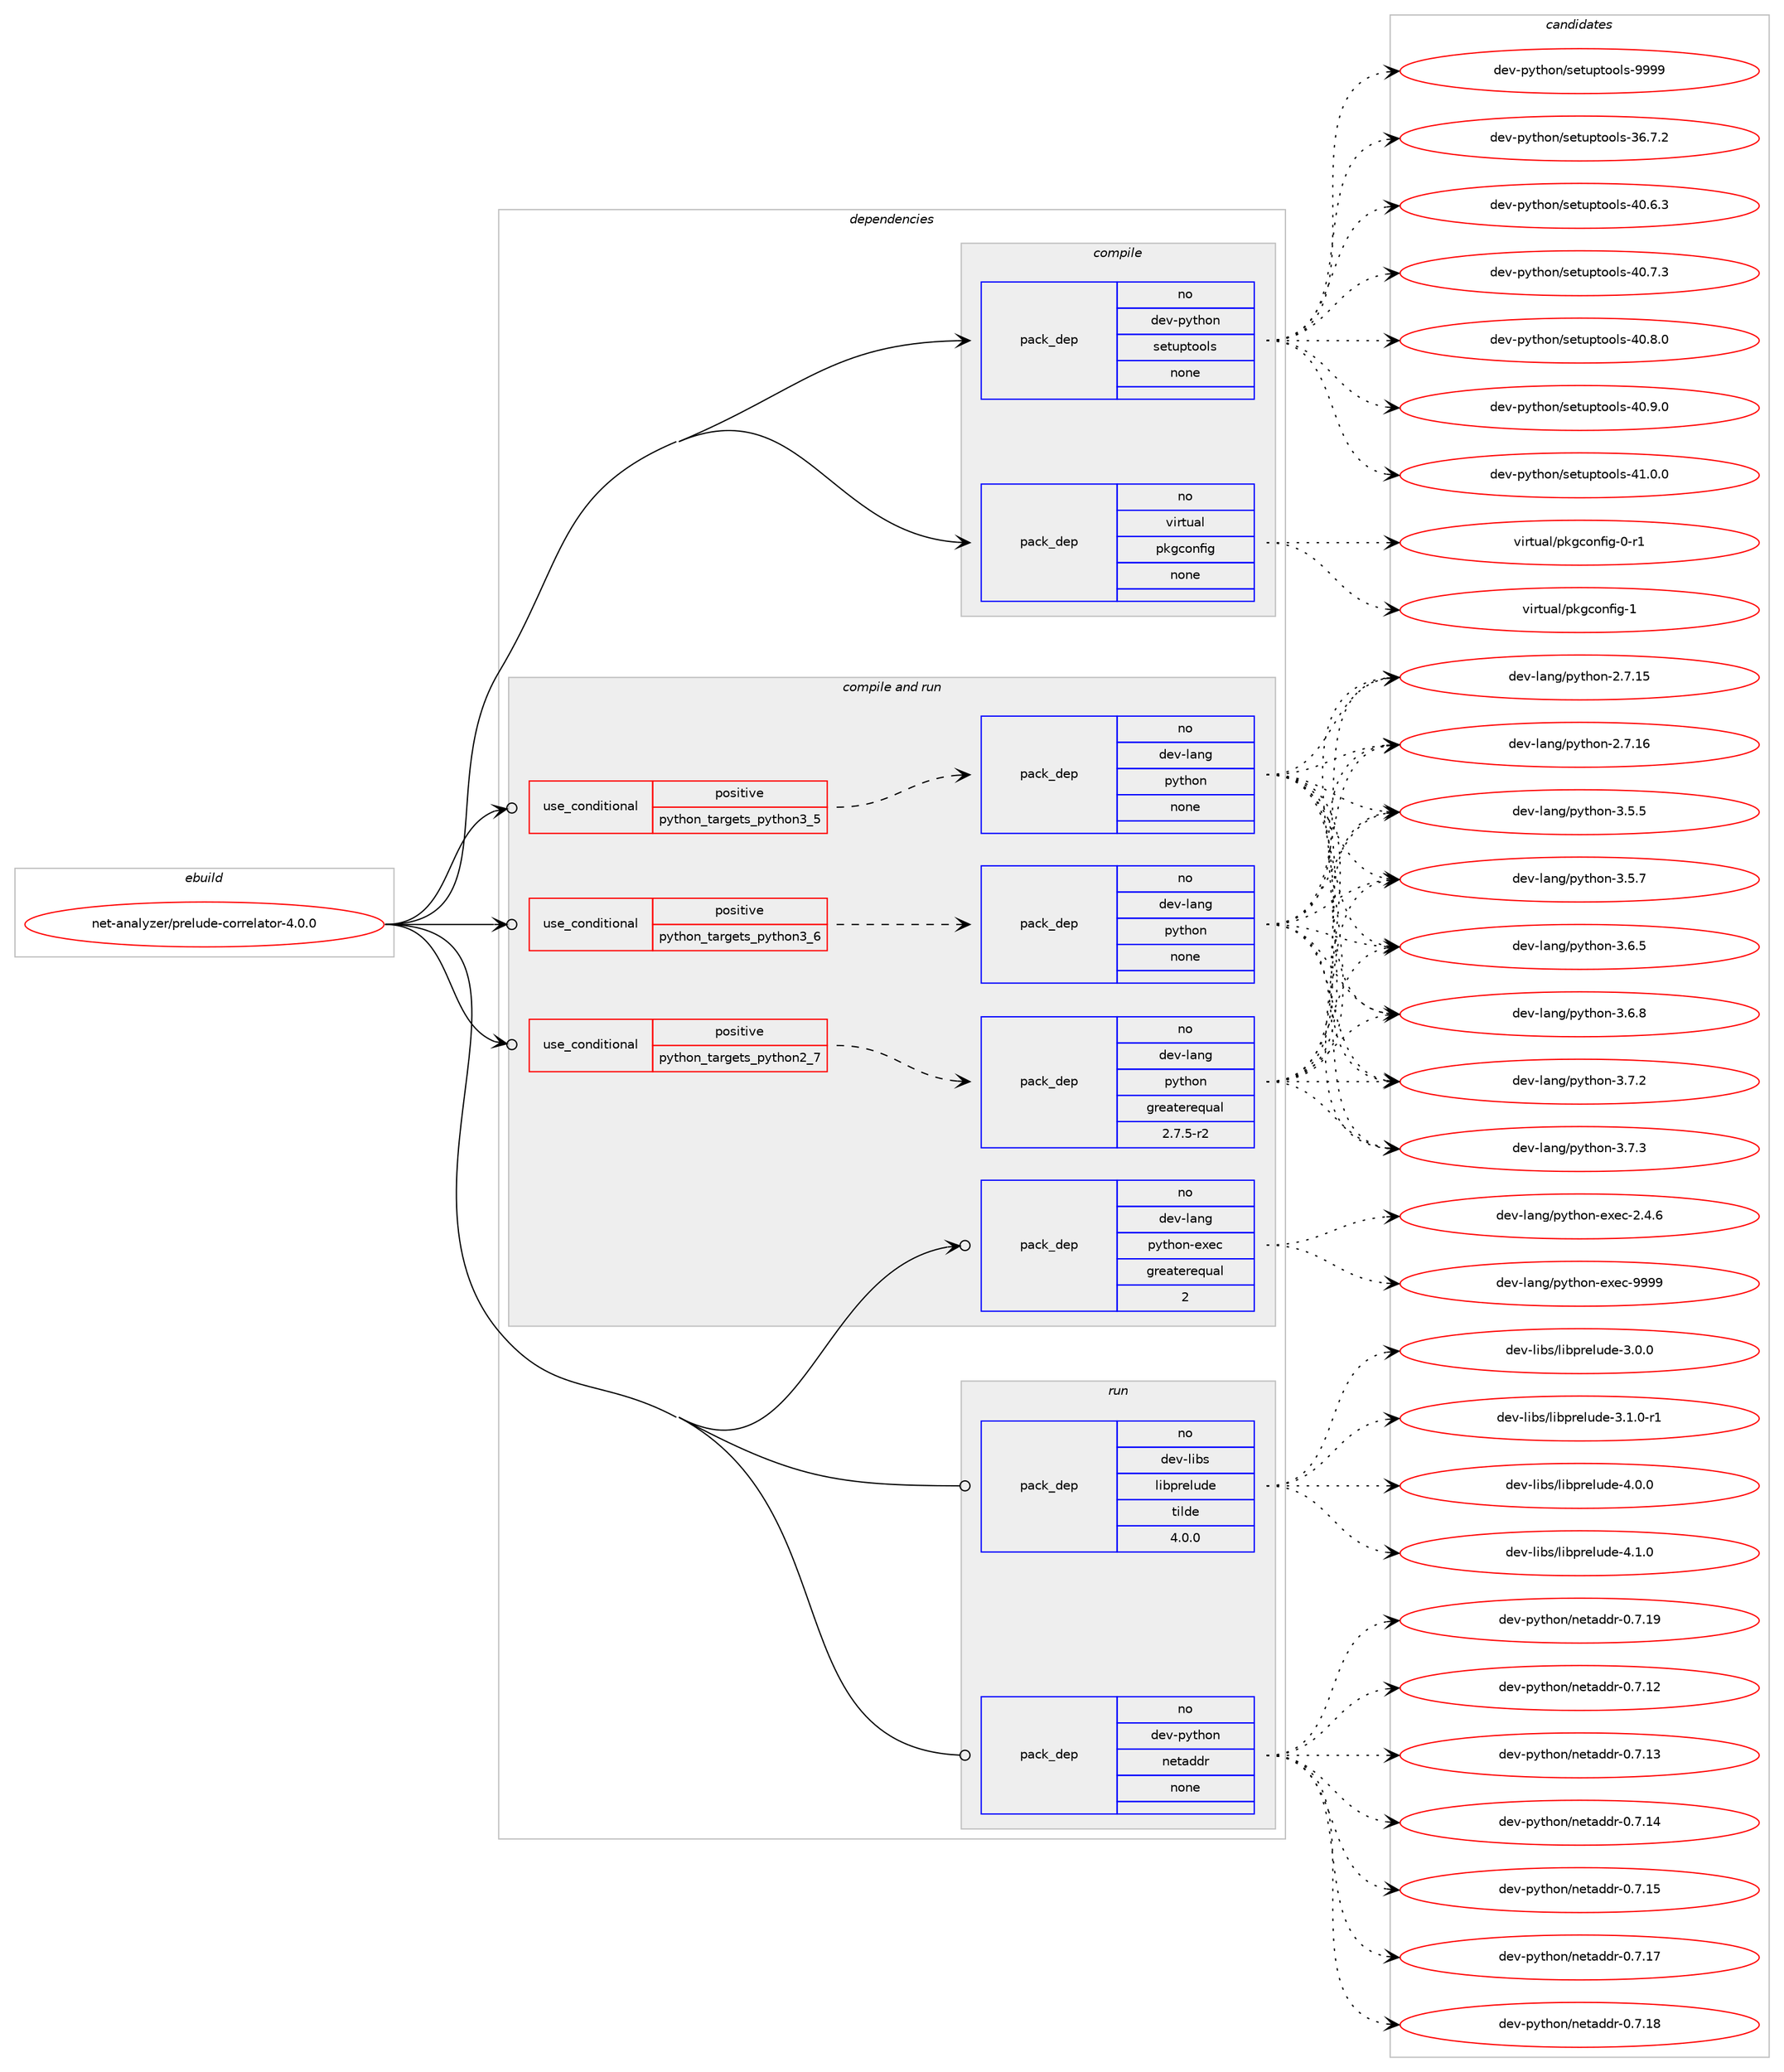 digraph prolog {

# *************
# Graph options
# *************

newrank=true;
concentrate=true;
compound=true;
graph [rankdir=LR,fontname=Helvetica,fontsize=10,ranksep=1.5];#, ranksep=2.5, nodesep=0.2];
edge  [arrowhead=vee];
node  [fontname=Helvetica,fontsize=10];

# **********
# The ebuild
# **********

subgraph cluster_leftcol {
color=gray;
rank=same;
label=<<i>ebuild</i>>;
id [label="net-analyzer/prelude-correlator-4.0.0", color=red, width=4, href="../net-analyzer/prelude-correlator-4.0.0.svg"];
}

# ****************
# The dependencies
# ****************

subgraph cluster_midcol {
color=gray;
label=<<i>dependencies</i>>;
subgraph cluster_compile {
fillcolor="#eeeeee";
style=filled;
label=<<i>compile</i>>;
subgraph pack941 {
dependency1096 [label=<<TABLE BORDER="0" CELLBORDER="1" CELLSPACING="0" CELLPADDING="4" WIDTH="220"><TR><TD ROWSPAN="6" CELLPADDING="30">pack_dep</TD></TR><TR><TD WIDTH="110">no</TD></TR><TR><TD>dev-python</TD></TR><TR><TD>setuptools</TD></TR><TR><TD>none</TD></TR><TR><TD></TD></TR></TABLE>>, shape=none, color=blue];
}
id:e -> dependency1096:w [weight=20,style="solid",arrowhead="vee"];
subgraph pack942 {
dependency1097 [label=<<TABLE BORDER="0" CELLBORDER="1" CELLSPACING="0" CELLPADDING="4" WIDTH="220"><TR><TD ROWSPAN="6" CELLPADDING="30">pack_dep</TD></TR><TR><TD WIDTH="110">no</TD></TR><TR><TD>virtual</TD></TR><TR><TD>pkgconfig</TD></TR><TR><TD>none</TD></TR><TR><TD></TD></TR></TABLE>>, shape=none, color=blue];
}
id:e -> dependency1097:w [weight=20,style="solid",arrowhead="vee"];
}
subgraph cluster_compileandrun {
fillcolor="#eeeeee";
style=filled;
label=<<i>compile and run</i>>;
subgraph cond133 {
dependency1098 [label=<<TABLE BORDER="0" CELLBORDER="1" CELLSPACING="0" CELLPADDING="4"><TR><TD ROWSPAN="3" CELLPADDING="10">use_conditional</TD></TR><TR><TD>positive</TD></TR><TR><TD>python_targets_python2_7</TD></TR></TABLE>>, shape=none, color=red];
subgraph pack943 {
dependency1099 [label=<<TABLE BORDER="0" CELLBORDER="1" CELLSPACING="0" CELLPADDING="4" WIDTH="220"><TR><TD ROWSPAN="6" CELLPADDING="30">pack_dep</TD></TR><TR><TD WIDTH="110">no</TD></TR><TR><TD>dev-lang</TD></TR><TR><TD>python</TD></TR><TR><TD>greaterequal</TD></TR><TR><TD>2.7.5-r2</TD></TR></TABLE>>, shape=none, color=blue];
}
dependency1098:e -> dependency1099:w [weight=20,style="dashed",arrowhead="vee"];
}
id:e -> dependency1098:w [weight=20,style="solid",arrowhead="odotvee"];
subgraph cond134 {
dependency1100 [label=<<TABLE BORDER="0" CELLBORDER="1" CELLSPACING="0" CELLPADDING="4"><TR><TD ROWSPAN="3" CELLPADDING="10">use_conditional</TD></TR><TR><TD>positive</TD></TR><TR><TD>python_targets_python3_5</TD></TR></TABLE>>, shape=none, color=red];
subgraph pack944 {
dependency1101 [label=<<TABLE BORDER="0" CELLBORDER="1" CELLSPACING="0" CELLPADDING="4" WIDTH="220"><TR><TD ROWSPAN="6" CELLPADDING="30">pack_dep</TD></TR><TR><TD WIDTH="110">no</TD></TR><TR><TD>dev-lang</TD></TR><TR><TD>python</TD></TR><TR><TD>none</TD></TR><TR><TD></TD></TR></TABLE>>, shape=none, color=blue];
}
dependency1100:e -> dependency1101:w [weight=20,style="dashed",arrowhead="vee"];
}
id:e -> dependency1100:w [weight=20,style="solid",arrowhead="odotvee"];
subgraph cond135 {
dependency1102 [label=<<TABLE BORDER="0" CELLBORDER="1" CELLSPACING="0" CELLPADDING="4"><TR><TD ROWSPAN="3" CELLPADDING="10">use_conditional</TD></TR><TR><TD>positive</TD></TR><TR><TD>python_targets_python3_6</TD></TR></TABLE>>, shape=none, color=red];
subgraph pack945 {
dependency1103 [label=<<TABLE BORDER="0" CELLBORDER="1" CELLSPACING="0" CELLPADDING="4" WIDTH="220"><TR><TD ROWSPAN="6" CELLPADDING="30">pack_dep</TD></TR><TR><TD WIDTH="110">no</TD></TR><TR><TD>dev-lang</TD></TR><TR><TD>python</TD></TR><TR><TD>none</TD></TR><TR><TD></TD></TR></TABLE>>, shape=none, color=blue];
}
dependency1102:e -> dependency1103:w [weight=20,style="dashed",arrowhead="vee"];
}
id:e -> dependency1102:w [weight=20,style="solid",arrowhead="odotvee"];
subgraph pack946 {
dependency1104 [label=<<TABLE BORDER="0" CELLBORDER="1" CELLSPACING="0" CELLPADDING="4" WIDTH="220"><TR><TD ROWSPAN="6" CELLPADDING="30">pack_dep</TD></TR><TR><TD WIDTH="110">no</TD></TR><TR><TD>dev-lang</TD></TR><TR><TD>python-exec</TD></TR><TR><TD>greaterequal</TD></TR><TR><TD>2</TD></TR></TABLE>>, shape=none, color=blue];
}
id:e -> dependency1104:w [weight=20,style="solid",arrowhead="odotvee"];
}
subgraph cluster_run {
fillcolor="#eeeeee";
style=filled;
label=<<i>run</i>>;
subgraph pack947 {
dependency1105 [label=<<TABLE BORDER="0" CELLBORDER="1" CELLSPACING="0" CELLPADDING="4" WIDTH="220"><TR><TD ROWSPAN="6" CELLPADDING="30">pack_dep</TD></TR><TR><TD WIDTH="110">no</TD></TR><TR><TD>dev-libs</TD></TR><TR><TD>libprelude</TD></TR><TR><TD>tilde</TD></TR><TR><TD>4.0.0</TD></TR></TABLE>>, shape=none, color=blue];
}
id:e -> dependency1105:w [weight=20,style="solid",arrowhead="odot"];
subgraph pack948 {
dependency1106 [label=<<TABLE BORDER="0" CELLBORDER="1" CELLSPACING="0" CELLPADDING="4" WIDTH="220"><TR><TD ROWSPAN="6" CELLPADDING="30">pack_dep</TD></TR><TR><TD WIDTH="110">no</TD></TR><TR><TD>dev-python</TD></TR><TR><TD>netaddr</TD></TR><TR><TD>none</TD></TR><TR><TD></TD></TR></TABLE>>, shape=none, color=blue];
}
id:e -> dependency1106:w [weight=20,style="solid",arrowhead="odot"];
}
}

# **************
# The candidates
# **************

subgraph cluster_choices {
rank=same;
color=gray;
label=<<i>candidates</i>>;

subgraph choice941 {
color=black;
nodesep=1;
choice100101118451121211161041111104711510111611711211611111110811545515446554650 [label="dev-python/setuptools-36.7.2", color=red, width=4,href="../dev-python/setuptools-36.7.2.svg"];
choice100101118451121211161041111104711510111611711211611111110811545524846544651 [label="dev-python/setuptools-40.6.3", color=red, width=4,href="../dev-python/setuptools-40.6.3.svg"];
choice100101118451121211161041111104711510111611711211611111110811545524846554651 [label="dev-python/setuptools-40.7.3", color=red, width=4,href="../dev-python/setuptools-40.7.3.svg"];
choice100101118451121211161041111104711510111611711211611111110811545524846564648 [label="dev-python/setuptools-40.8.0", color=red, width=4,href="../dev-python/setuptools-40.8.0.svg"];
choice100101118451121211161041111104711510111611711211611111110811545524846574648 [label="dev-python/setuptools-40.9.0", color=red, width=4,href="../dev-python/setuptools-40.9.0.svg"];
choice100101118451121211161041111104711510111611711211611111110811545524946484648 [label="dev-python/setuptools-41.0.0", color=red, width=4,href="../dev-python/setuptools-41.0.0.svg"];
choice10010111845112121116104111110471151011161171121161111111081154557575757 [label="dev-python/setuptools-9999", color=red, width=4,href="../dev-python/setuptools-9999.svg"];
dependency1096:e -> choice100101118451121211161041111104711510111611711211611111110811545515446554650:w [style=dotted,weight="100"];
dependency1096:e -> choice100101118451121211161041111104711510111611711211611111110811545524846544651:w [style=dotted,weight="100"];
dependency1096:e -> choice100101118451121211161041111104711510111611711211611111110811545524846554651:w [style=dotted,weight="100"];
dependency1096:e -> choice100101118451121211161041111104711510111611711211611111110811545524846564648:w [style=dotted,weight="100"];
dependency1096:e -> choice100101118451121211161041111104711510111611711211611111110811545524846574648:w [style=dotted,weight="100"];
dependency1096:e -> choice100101118451121211161041111104711510111611711211611111110811545524946484648:w [style=dotted,weight="100"];
dependency1096:e -> choice10010111845112121116104111110471151011161171121161111111081154557575757:w [style=dotted,weight="100"];
}
subgraph choice942 {
color=black;
nodesep=1;
choice11810511411611797108471121071039911111010210510345484511449 [label="virtual/pkgconfig-0-r1", color=red, width=4,href="../virtual/pkgconfig-0-r1.svg"];
choice1181051141161179710847112107103991111101021051034549 [label="virtual/pkgconfig-1", color=red, width=4,href="../virtual/pkgconfig-1.svg"];
dependency1097:e -> choice11810511411611797108471121071039911111010210510345484511449:w [style=dotted,weight="100"];
dependency1097:e -> choice1181051141161179710847112107103991111101021051034549:w [style=dotted,weight="100"];
}
subgraph choice943 {
color=black;
nodesep=1;
choice10010111845108971101034711212111610411111045504655464953 [label="dev-lang/python-2.7.15", color=red, width=4,href="../dev-lang/python-2.7.15.svg"];
choice10010111845108971101034711212111610411111045504655464954 [label="dev-lang/python-2.7.16", color=red, width=4,href="../dev-lang/python-2.7.16.svg"];
choice100101118451089711010347112121116104111110455146534653 [label="dev-lang/python-3.5.5", color=red, width=4,href="../dev-lang/python-3.5.5.svg"];
choice100101118451089711010347112121116104111110455146534655 [label="dev-lang/python-3.5.7", color=red, width=4,href="../dev-lang/python-3.5.7.svg"];
choice100101118451089711010347112121116104111110455146544653 [label="dev-lang/python-3.6.5", color=red, width=4,href="../dev-lang/python-3.6.5.svg"];
choice100101118451089711010347112121116104111110455146544656 [label="dev-lang/python-3.6.8", color=red, width=4,href="../dev-lang/python-3.6.8.svg"];
choice100101118451089711010347112121116104111110455146554650 [label="dev-lang/python-3.7.2", color=red, width=4,href="../dev-lang/python-3.7.2.svg"];
choice100101118451089711010347112121116104111110455146554651 [label="dev-lang/python-3.7.3", color=red, width=4,href="../dev-lang/python-3.7.3.svg"];
dependency1099:e -> choice10010111845108971101034711212111610411111045504655464953:w [style=dotted,weight="100"];
dependency1099:e -> choice10010111845108971101034711212111610411111045504655464954:w [style=dotted,weight="100"];
dependency1099:e -> choice100101118451089711010347112121116104111110455146534653:w [style=dotted,weight="100"];
dependency1099:e -> choice100101118451089711010347112121116104111110455146534655:w [style=dotted,weight="100"];
dependency1099:e -> choice100101118451089711010347112121116104111110455146544653:w [style=dotted,weight="100"];
dependency1099:e -> choice100101118451089711010347112121116104111110455146544656:w [style=dotted,weight="100"];
dependency1099:e -> choice100101118451089711010347112121116104111110455146554650:w [style=dotted,weight="100"];
dependency1099:e -> choice100101118451089711010347112121116104111110455146554651:w [style=dotted,weight="100"];
}
subgraph choice944 {
color=black;
nodesep=1;
choice10010111845108971101034711212111610411111045504655464953 [label="dev-lang/python-2.7.15", color=red, width=4,href="../dev-lang/python-2.7.15.svg"];
choice10010111845108971101034711212111610411111045504655464954 [label="dev-lang/python-2.7.16", color=red, width=4,href="../dev-lang/python-2.7.16.svg"];
choice100101118451089711010347112121116104111110455146534653 [label="dev-lang/python-3.5.5", color=red, width=4,href="../dev-lang/python-3.5.5.svg"];
choice100101118451089711010347112121116104111110455146534655 [label="dev-lang/python-3.5.7", color=red, width=4,href="../dev-lang/python-3.5.7.svg"];
choice100101118451089711010347112121116104111110455146544653 [label="dev-lang/python-3.6.5", color=red, width=4,href="../dev-lang/python-3.6.5.svg"];
choice100101118451089711010347112121116104111110455146544656 [label="dev-lang/python-3.6.8", color=red, width=4,href="../dev-lang/python-3.6.8.svg"];
choice100101118451089711010347112121116104111110455146554650 [label="dev-lang/python-3.7.2", color=red, width=4,href="../dev-lang/python-3.7.2.svg"];
choice100101118451089711010347112121116104111110455146554651 [label="dev-lang/python-3.7.3", color=red, width=4,href="../dev-lang/python-3.7.3.svg"];
dependency1101:e -> choice10010111845108971101034711212111610411111045504655464953:w [style=dotted,weight="100"];
dependency1101:e -> choice10010111845108971101034711212111610411111045504655464954:w [style=dotted,weight="100"];
dependency1101:e -> choice100101118451089711010347112121116104111110455146534653:w [style=dotted,weight="100"];
dependency1101:e -> choice100101118451089711010347112121116104111110455146534655:w [style=dotted,weight="100"];
dependency1101:e -> choice100101118451089711010347112121116104111110455146544653:w [style=dotted,weight="100"];
dependency1101:e -> choice100101118451089711010347112121116104111110455146544656:w [style=dotted,weight="100"];
dependency1101:e -> choice100101118451089711010347112121116104111110455146554650:w [style=dotted,weight="100"];
dependency1101:e -> choice100101118451089711010347112121116104111110455146554651:w [style=dotted,weight="100"];
}
subgraph choice945 {
color=black;
nodesep=1;
choice10010111845108971101034711212111610411111045504655464953 [label="dev-lang/python-2.7.15", color=red, width=4,href="../dev-lang/python-2.7.15.svg"];
choice10010111845108971101034711212111610411111045504655464954 [label="dev-lang/python-2.7.16", color=red, width=4,href="../dev-lang/python-2.7.16.svg"];
choice100101118451089711010347112121116104111110455146534653 [label="dev-lang/python-3.5.5", color=red, width=4,href="../dev-lang/python-3.5.5.svg"];
choice100101118451089711010347112121116104111110455146534655 [label="dev-lang/python-3.5.7", color=red, width=4,href="../dev-lang/python-3.5.7.svg"];
choice100101118451089711010347112121116104111110455146544653 [label="dev-lang/python-3.6.5", color=red, width=4,href="../dev-lang/python-3.6.5.svg"];
choice100101118451089711010347112121116104111110455146544656 [label="dev-lang/python-3.6.8", color=red, width=4,href="../dev-lang/python-3.6.8.svg"];
choice100101118451089711010347112121116104111110455146554650 [label="dev-lang/python-3.7.2", color=red, width=4,href="../dev-lang/python-3.7.2.svg"];
choice100101118451089711010347112121116104111110455146554651 [label="dev-lang/python-3.7.3", color=red, width=4,href="../dev-lang/python-3.7.3.svg"];
dependency1103:e -> choice10010111845108971101034711212111610411111045504655464953:w [style=dotted,weight="100"];
dependency1103:e -> choice10010111845108971101034711212111610411111045504655464954:w [style=dotted,weight="100"];
dependency1103:e -> choice100101118451089711010347112121116104111110455146534653:w [style=dotted,weight="100"];
dependency1103:e -> choice100101118451089711010347112121116104111110455146534655:w [style=dotted,weight="100"];
dependency1103:e -> choice100101118451089711010347112121116104111110455146544653:w [style=dotted,weight="100"];
dependency1103:e -> choice100101118451089711010347112121116104111110455146544656:w [style=dotted,weight="100"];
dependency1103:e -> choice100101118451089711010347112121116104111110455146554650:w [style=dotted,weight="100"];
dependency1103:e -> choice100101118451089711010347112121116104111110455146554651:w [style=dotted,weight="100"];
}
subgraph choice946 {
color=black;
nodesep=1;
choice1001011184510897110103471121211161041111104510112010199455046524654 [label="dev-lang/python-exec-2.4.6", color=red, width=4,href="../dev-lang/python-exec-2.4.6.svg"];
choice10010111845108971101034711212111610411111045101120101994557575757 [label="dev-lang/python-exec-9999", color=red, width=4,href="../dev-lang/python-exec-9999.svg"];
dependency1104:e -> choice1001011184510897110103471121211161041111104510112010199455046524654:w [style=dotted,weight="100"];
dependency1104:e -> choice10010111845108971101034711212111610411111045101120101994557575757:w [style=dotted,weight="100"];
}
subgraph choice947 {
color=black;
nodesep=1;
choice10010111845108105981154710810598112114101108117100101455146484648 [label="dev-libs/libprelude-3.0.0", color=red, width=4,href="../dev-libs/libprelude-3.0.0.svg"];
choice100101118451081059811547108105981121141011081171001014551464946484511449 [label="dev-libs/libprelude-3.1.0-r1", color=red, width=4,href="../dev-libs/libprelude-3.1.0-r1.svg"];
choice10010111845108105981154710810598112114101108117100101455246484648 [label="dev-libs/libprelude-4.0.0", color=red, width=4,href="../dev-libs/libprelude-4.0.0.svg"];
choice10010111845108105981154710810598112114101108117100101455246494648 [label="dev-libs/libprelude-4.1.0", color=red, width=4,href="../dev-libs/libprelude-4.1.0.svg"];
dependency1105:e -> choice10010111845108105981154710810598112114101108117100101455146484648:w [style=dotted,weight="100"];
dependency1105:e -> choice100101118451081059811547108105981121141011081171001014551464946484511449:w [style=dotted,weight="100"];
dependency1105:e -> choice10010111845108105981154710810598112114101108117100101455246484648:w [style=dotted,weight="100"];
dependency1105:e -> choice10010111845108105981154710810598112114101108117100101455246494648:w [style=dotted,weight="100"];
}
subgraph choice948 {
color=black;
nodesep=1;
choice10010111845112121116104111110471101011169710010011445484655464950 [label="dev-python/netaddr-0.7.12", color=red, width=4,href="../dev-python/netaddr-0.7.12.svg"];
choice10010111845112121116104111110471101011169710010011445484655464951 [label="dev-python/netaddr-0.7.13", color=red, width=4,href="../dev-python/netaddr-0.7.13.svg"];
choice10010111845112121116104111110471101011169710010011445484655464952 [label="dev-python/netaddr-0.7.14", color=red, width=4,href="../dev-python/netaddr-0.7.14.svg"];
choice10010111845112121116104111110471101011169710010011445484655464953 [label="dev-python/netaddr-0.7.15", color=red, width=4,href="../dev-python/netaddr-0.7.15.svg"];
choice10010111845112121116104111110471101011169710010011445484655464955 [label="dev-python/netaddr-0.7.17", color=red, width=4,href="../dev-python/netaddr-0.7.17.svg"];
choice10010111845112121116104111110471101011169710010011445484655464956 [label="dev-python/netaddr-0.7.18", color=red, width=4,href="../dev-python/netaddr-0.7.18.svg"];
choice10010111845112121116104111110471101011169710010011445484655464957 [label="dev-python/netaddr-0.7.19", color=red, width=4,href="../dev-python/netaddr-0.7.19.svg"];
dependency1106:e -> choice10010111845112121116104111110471101011169710010011445484655464950:w [style=dotted,weight="100"];
dependency1106:e -> choice10010111845112121116104111110471101011169710010011445484655464951:w [style=dotted,weight="100"];
dependency1106:e -> choice10010111845112121116104111110471101011169710010011445484655464952:w [style=dotted,weight="100"];
dependency1106:e -> choice10010111845112121116104111110471101011169710010011445484655464953:w [style=dotted,weight="100"];
dependency1106:e -> choice10010111845112121116104111110471101011169710010011445484655464955:w [style=dotted,weight="100"];
dependency1106:e -> choice10010111845112121116104111110471101011169710010011445484655464956:w [style=dotted,weight="100"];
dependency1106:e -> choice10010111845112121116104111110471101011169710010011445484655464957:w [style=dotted,weight="100"];
}
}

}
